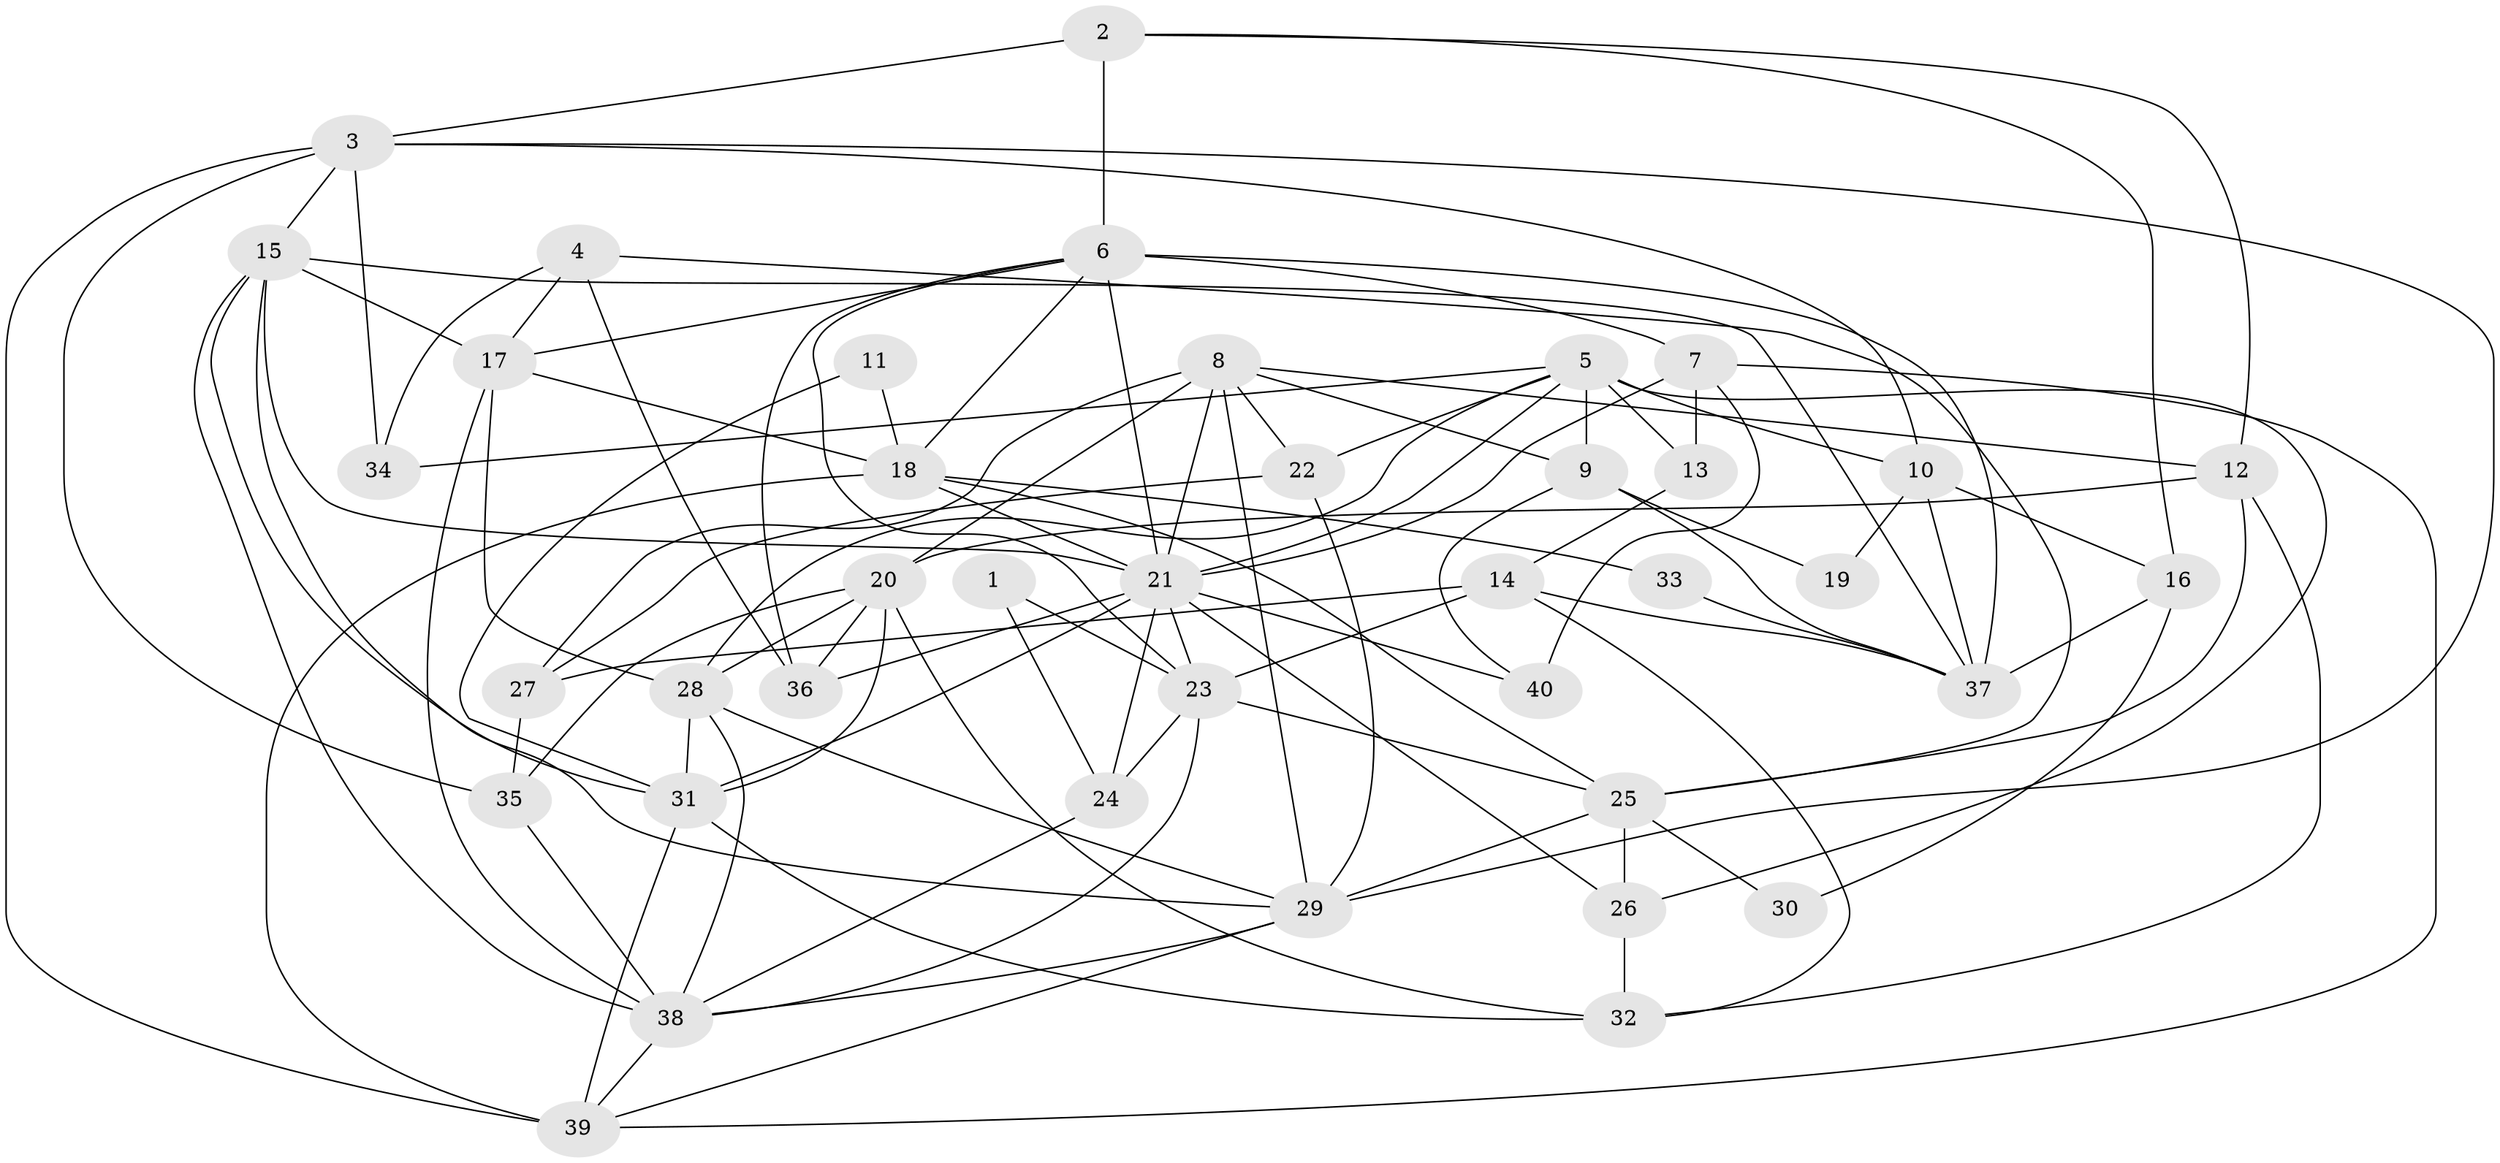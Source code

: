 // original degree distribution, {2: 0.1375, 5: 0.175, 3: 0.2625, 7: 0.0875, 4: 0.2875, 6: 0.05}
// Generated by graph-tools (version 1.1) at 2025/01/03/09/25 03:01:58]
// undirected, 40 vertices, 105 edges
graph export_dot {
graph [start="1"]
  node [color=gray90,style=filled];
  1;
  2;
  3;
  4;
  5;
  6;
  7;
  8;
  9;
  10;
  11;
  12;
  13;
  14;
  15;
  16;
  17;
  18;
  19;
  20;
  21;
  22;
  23;
  24;
  25;
  26;
  27;
  28;
  29;
  30;
  31;
  32;
  33;
  34;
  35;
  36;
  37;
  38;
  39;
  40;
  1 -- 23 [weight=1.0];
  1 -- 24 [weight=1.0];
  2 -- 3 [weight=1.0];
  2 -- 6 [weight=2.0];
  2 -- 12 [weight=1.0];
  2 -- 16 [weight=1.0];
  3 -- 10 [weight=2.0];
  3 -- 15 [weight=1.0];
  3 -- 29 [weight=1.0];
  3 -- 34 [weight=2.0];
  3 -- 35 [weight=1.0];
  3 -- 39 [weight=1.0];
  4 -- 17 [weight=1.0];
  4 -- 25 [weight=1.0];
  4 -- 34 [weight=1.0];
  4 -- 36 [weight=2.0];
  5 -- 9 [weight=2.0];
  5 -- 10 [weight=1.0];
  5 -- 13 [weight=1.0];
  5 -- 21 [weight=1.0];
  5 -- 22 [weight=1.0];
  5 -- 26 [weight=1.0];
  5 -- 28 [weight=1.0];
  5 -- 34 [weight=1.0];
  6 -- 7 [weight=1.0];
  6 -- 17 [weight=1.0];
  6 -- 18 [weight=1.0];
  6 -- 21 [weight=2.0];
  6 -- 23 [weight=1.0];
  6 -- 36 [weight=1.0];
  6 -- 37 [weight=2.0];
  7 -- 13 [weight=2.0];
  7 -- 21 [weight=2.0];
  7 -- 39 [weight=1.0];
  7 -- 40 [weight=1.0];
  8 -- 9 [weight=1.0];
  8 -- 12 [weight=1.0];
  8 -- 20 [weight=1.0];
  8 -- 21 [weight=1.0];
  8 -- 22 [weight=1.0];
  8 -- 27 [weight=1.0];
  8 -- 29 [weight=1.0];
  9 -- 19 [weight=1.0];
  9 -- 37 [weight=1.0];
  9 -- 40 [weight=1.0];
  10 -- 16 [weight=1.0];
  10 -- 19 [weight=2.0];
  10 -- 37 [weight=1.0];
  11 -- 18 [weight=1.0];
  11 -- 31 [weight=1.0];
  12 -- 20 [weight=1.0];
  12 -- 25 [weight=1.0];
  12 -- 32 [weight=1.0];
  13 -- 14 [weight=1.0];
  14 -- 23 [weight=1.0];
  14 -- 27 [weight=1.0];
  14 -- 32 [weight=1.0];
  14 -- 37 [weight=1.0];
  15 -- 17 [weight=1.0];
  15 -- 21 [weight=1.0];
  15 -- 29 [weight=1.0];
  15 -- 31 [weight=1.0];
  15 -- 37 [weight=1.0];
  15 -- 38 [weight=1.0];
  16 -- 30 [weight=1.0];
  16 -- 37 [weight=1.0];
  17 -- 18 [weight=1.0];
  17 -- 28 [weight=1.0];
  17 -- 38 [weight=1.0];
  18 -- 21 [weight=1.0];
  18 -- 25 [weight=1.0];
  18 -- 33 [weight=1.0];
  18 -- 39 [weight=1.0];
  20 -- 28 [weight=1.0];
  20 -- 31 [weight=1.0];
  20 -- 32 [weight=1.0];
  20 -- 35 [weight=2.0];
  20 -- 36 [weight=1.0];
  21 -- 23 [weight=1.0];
  21 -- 24 [weight=1.0];
  21 -- 26 [weight=1.0];
  21 -- 31 [weight=2.0];
  21 -- 36 [weight=1.0];
  21 -- 40 [weight=3.0];
  22 -- 27 [weight=1.0];
  22 -- 29 [weight=1.0];
  23 -- 24 [weight=1.0];
  23 -- 25 [weight=1.0];
  23 -- 38 [weight=1.0];
  24 -- 38 [weight=1.0];
  25 -- 26 [weight=1.0];
  25 -- 29 [weight=1.0];
  25 -- 30 [weight=1.0];
  26 -- 32 [weight=1.0];
  27 -- 35 [weight=1.0];
  28 -- 29 [weight=1.0];
  28 -- 31 [weight=1.0];
  28 -- 38 [weight=1.0];
  29 -- 38 [weight=1.0];
  29 -- 39 [weight=1.0];
  31 -- 32 [weight=1.0];
  31 -- 39 [weight=1.0];
  33 -- 37 [weight=1.0];
  35 -- 38 [weight=1.0];
  38 -- 39 [weight=1.0];
}
